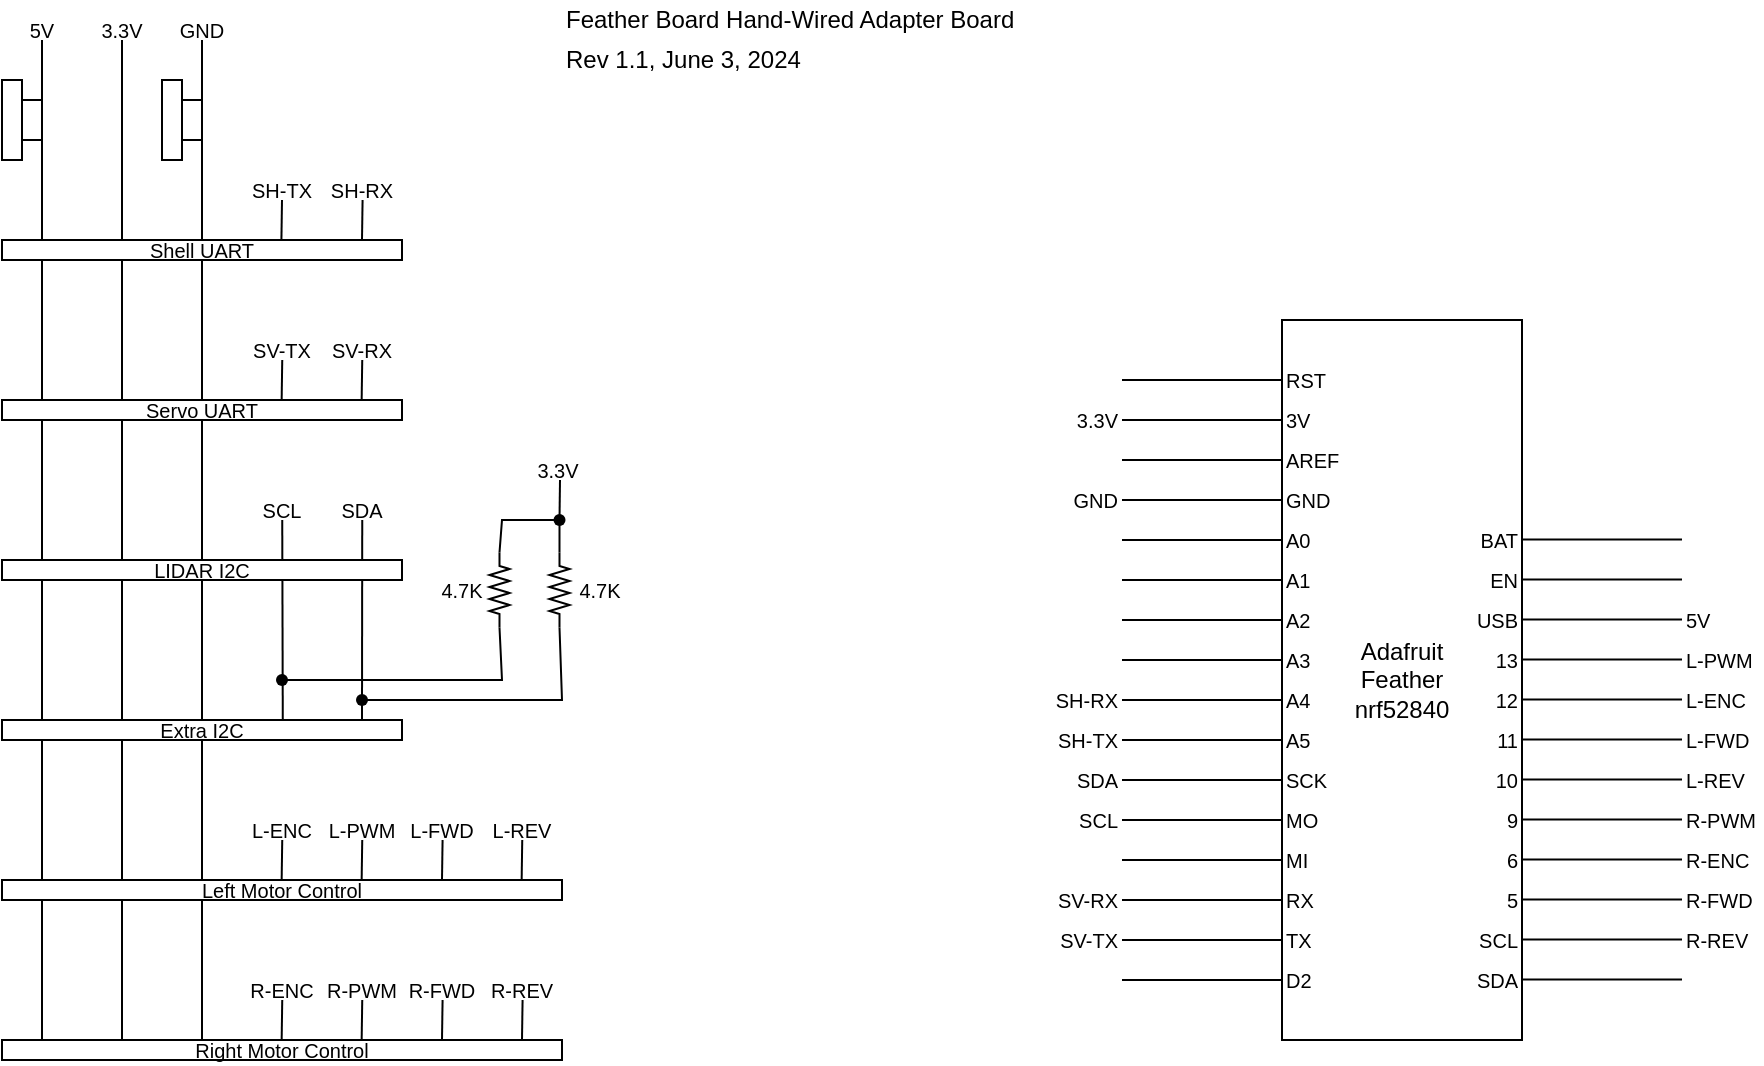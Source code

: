 <mxfile version="24.4.13" type="device">
  <diagram name="Page-1" id="ErsykutCRhVmX9wrEF7B">
    <mxGraphModel dx="926" dy="681" grid="1" gridSize="10" guides="1" tooltips="1" connect="1" arrows="1" fold="1" page="1" pageScale="1" pageWidth="1100" pageHeight="850" math="0" shadow="0">
      <root>
        <mxCell id="0" />
        <mxCell id="1" parent="0" />
        <mxCell id="-B5pS0t0CwIrMXYpFPi_-94" value="" style="endArrow=none;html=1;rounded=0;" parent="1" edge="1">
          <mxGeometry width="50" height="50" relative="1" as="geometry">
            <mxPoint x="340" y="440" as="sourcePoint" />
            <mxPoint x="340.12" y="340" as="targetPoint" />
          </mxGeometry>
        </mxCell>
        <mxCell id="-B5pS0t0CwIrMXYpFPi_-93" value="" style="endArrow=none;html=1;rounded=0;exitX=0.702;exitY=0;exitDx=0;exitDy=0;exitPerimeter=0;" parent="1" source="-B5pS0t0CwIrMXYpFPi_-90" edge="1">
          <mxGeometry width="50" height="50" relative="1" as="geometry">
            <mxPoint x="299.83" y="360" as="sourcePoint" />
            <mxPoint x="300.12" y="340" as="targetPoint" />
          </mxGeometry>
        </mxCell>
        <mxCell id="-B5pS0t0CwIrMXYpFPi_-2" value="Adafruit&lt;div&gt;Feather&lt;/div&gt;&lt;div&gt;nrf52840&lt;/div&gt;" style="rounded=0;whiteSpace=wrap;html=1;" parent="1" vertex="1">
          <mxGeometry x="800" y="240" width="120" height="360" as="geometry" />
        </mxCell>
        <mxCell id="-B5pS0t0CwIrMXYpFPi_-5" value="&lt;font style=&quot;font-size: 10px;&quot;&gt;D2&lt;/font&gt;" style="text;html=1;align=left;verticalAlign=middle;whiteSpace=wrap;rounded=0;" parent="1" vertex="1">
          <mxGeometry x="800" y="560" width="20" height="20" as="geometry" />
        </mxCell>
        <mxCell id="-B5pS0t0CwIrMXYpFPi_-6" value="" style="endArrow=none;html=1;rounded=0;entryX=0;entryY=0.5;entryDx=0;entryDy=0;" parent="1" target="-B5pS0t0CwIrMXYpFPi_-5" edge="1">
          <mxGeometry width="50" height="50" relative="1" as="geometry">
            <mxPoint x="720" y="570" as="sourcePoint" />
            <mxPoint x="790" y="380" as="targetPoint" />
          </mxGeometry>
        </mxCell>
        <mxCell id="-B5pS0t0CwIrMXYpFPi_-7" value="&lt;font style=&quot;font-size: 10px;&quot;&gt;TX&lt;/font&gt;" style="text;html=1;align=left;verticalAlign=middle;whiteSpace=wrap;rounded=0;" parent="1" vertex="1">
          <mxGeometry x="800" y="540" width="20" height="20" as="geometry" />
        </mxCell>
        <mxCell id="-B5pS0t0CwIrMXYpFPi_-8" value="" style="endArrow=none;html=1;rounded=0;entryX=0;entryY=0.5;entryDx=0;entryDy=0;" parent="1" target="-B5pS0t0CwIrMXYpFPi_-7" edge="1">
          <mxGeometry width="50" height="50" relative="1" as="geometry">
            <mxPoint x="720" y="550" as="sourcePoint" />
            <mxPoint x="790" y="360" as="targetPoint" />
          </mxGeometry>
        </mxCell>
        <mxCell id="-B5pS0t0CwIrMXYpFPi_-9" value="&lt;font style=&quot;font-size: 10px;&quot;&gt;RX&lt;/font&gt;" style="text;html=1;align=left;verticalAlign=middle;whiteSpace=wrap;rounded=0;" parent="1" vertex="1">
          <mxGeometry x="800" y="520" width="20" height="20" as="geometry" />
        </mxCell>
        <mxCell id="-B5pS0t0CwIrMXYpFPi_-10" value="" style="endArrow=none;html=1;rounded=0;entryX=0;entryY=0.5;entryDx=0;entryDy=0;" parent="1" target="-B5pS0t0CwIrMXYpFPi_-9" edge="1">
          <mxGeometry width="50" height="50" relative="1" as="geometry">
            <mxPoint x="720" y="530" as="sourcePoint" />
            <mxPoint x="790" y="340" as="targetPoint" />
          </mxGeometry>
        </mxCell>
        <mxCell id="-B5pS0t0CwIrMXYpFPi_-11" value="&lt;font style=&quot;font-size: 10px;&quot;&gt;MI&lt;/font&gt;" style="text;html=1;align=left;verticalAlign=middle;whiteSpace=wrap;rounded=0;" parent="1" vertex="1">
          <mxGeometry x="800" y="500" width="20" height="20" as="geometry" />
        </mxCell>
        <mxCell id="-B5pS0t0CwIrMXYpFPi_-12" value="" style="endArrow=none;html=1;rounded=0;entryX=0;entryY=0.5;entryDx=0;entryDy=0;" parent="1" target="-B5pS0t0CwIrMXYpFPi_-11" edge="1">
          <mxGeometry width="50" height="50" relative="1" as="geometry">
            <mxPoint x="720" y="510" as="sourcePoint" />
            <mxPoint x="790" y="320" as="targetPoint" />
          </mxGeometry>
        </mxCell>
        <mxCell id="-B5pS0t0CwIrMXYpFPi_-13" value="&lt;font style=&quot;font-size: 10px;&quot;&gt;MO&lt;/font&gt;" style="text;html=1;align=left;verticalAlign=middle;whiteSpace=wrap;rounded=0;" parent="1" vertex="1">
          <mxGeometry x="800" y="480" width="20" height="20" as="geometry" />
        </mxCell>
        <mxCell id="-B5pS0t0CwIrMXYpFPi_-14" value="" style="endArrow=none;html=1;rounded=0;entryX=0;entryY=0.5;entryDx=0;entryDy=0;" parent="1" target="-B5pS0t0CwIrMXYpFPi_-13" edge="1">
          <mxGeometry width="50" height="50" relative="1" as="geometry">
            <mxPoint x="720" y="490" as="sourcePoint" />
            <mxPoint x="790" y="300" as="targetPoint" />
          </mxGeometry>
        </mxCell>
        <mxCell id="-B5pS0t0CwIrMXYpFPi_-15" value="&lt;font style=&quot;font-size: 10px;&quot;&gt;SCK&lt;/font&gt;" style="text;html=1;align=left;verticalAlign=middle;whiteSpace=wrap;rounded=0;" parent="1" vertex="1">
          <mxGeometry x="800" y="460" width="20" height="20" as="geometry" />
        </mxCell>
        <mxCell id="-B5pS0t0CwIrMXYpFPi_-16" value="" style="endArrow=none;html=1;rounded=0;entryX=0;entryY=0.5;entryDx=0;entryDy=0;" parent="1" target="-B5pS0t0CwIrMXYpFPi_-15" edge="1">
          <mxGeometry width="50" height="50" relative="1" as="geometry">
            <mxPoint x="720" y="470" as="sourcePoint" />
            <mxPoint x="790" y="280" as="targetPoint" />
          </mxGeometry>
        </mxCell>
        <mxCell id="-B5pS0t0CwIrMXYpFPi_-17" value="&lt;font style=&quot;font-size: 10px;&quot;&gt;A5&lt;/font&gt;" style="text;html=1;align=left;verticalAlign=middle;whiteSpace=wrap;rounded=0;" parent="1" vertex="1">
          <mxGeometry x="800" y="440" width="20" height="20" as="geometry" />
        </mxCell>
        <mxCell id="-B5pS0t0CwIrMXYpFPi_-18" value="" style="endArrow=none;html=1;rounded=0;entryX=0;entryY=0.5;entryDx=0;entryDy=0;" parent="1" target="-B5pS0t0CwIrMXYpFPi_-17" edge="1">
          <mxGeometry width="50" height="50" relative="1" as="geometry">
            <mxPoint x="720" y="450" as="sourcePoint" />
            <mxPoint x="790" y="260" as="targetPoint" />
          </mxGeometry>
        </mxCell>
        <mxCell id="-B5pS0t0CwIrMXYpFPi_-19" value="&lt;font style=&quot;font-size: 10px;&quot;&gt;A4&lt;/font&gt;" style="text;html=1;align=left;verticalAlign=middle;whiteSpace=wrap;rounded=0;" parent="1" vertex="1">
          <mxGeometry x="800" y="420" width="20" height="20" as="geometry" />
        </mxCell>
        <mxCell id="-B5pS0t0CwIrMXYpFPi_-20" value="" style="endArrow=none;html=1;rounded=0;entryX=0;entryY=0.5;entryDx=0;entryDy=0;" parent="1" target="-B5pS0t0CwIrMXYpFPi_-19" edge="1">
          <mxGeometry width="50" height="50" relative="1" as="geometry">
            <mxPoint x="720" y="430" as="sourcePoint" />
            <mxPoint x="790" y="240" as="targetPoint" />
          </mxGeometry>
        </mxCell>
        <mxCell id="-B5pS0t0CwIrMXYpFPi_-21" value="&lt;font style=&quot;font-size: 10px;&quot;&gt;A3&lt;/font&gt;" style="text;html=1;align=left;verticalAlign=middle;whiteSpace=wrap;rounded=0;" parent="1" vertex="1">
          <mxGeometry x="800" y="400" width="20" height="20" as="geometry" />
        </mxCell>
        <mxCell id="-B5pS0t0CwIrMXYpFPi_-22" value="" style="endArrow=none;html=1;rounded=0;entryX=0;entryY=0.5;entryDx=0;entryDy=0;" parent="1" target="-B5pS0t0CwIrMXYpFPi_-21" edge="1">
          <mxGeometry width="50" height="50" relative="1" as="geometry">
            <mxPoint x="720" y="410" as="sourcePoint" />
            <mxPoint x="790" y="220" as="targetPoint" />
          </mxGeometry>
        </mxCell>
        <mxCell id="-B5pS0t0CwIrMXYpFPi_-23" value="&lt;font style=&quot;font-size: 10px;&quot;&gt;A2&lt;/font&gt;" style="text;html=1;align=left;verticalAlign=middle;whiteSpace=wrap;rounded=0;" parent="1" vertex="1">
          <mxGeometry x="800" y="380" width="20" height="20" as="geometry" />
        </mxCell>
        <mxCell id="-B5pS0t0CwIrMXYpFPi_-24" value="" style="endArrow=none;html=1;rounded=0;entryX=0;entryY=0.5;entryDx=0;entryDy=0;" parent="1" target="-B5pS0t0CwIrMXYpFPi_-23" edge="1">
          <mxGeometry width="50" height="50" relative="1" as="geometry">
            <mxPoint x="720" y="390" as="sourcePoint" />
            <mxPoint x="790" y="200" as="targetPoint" />
          </mxGeometry>
        </mxCell>
        <mxCell id="-B5pS0t0CwIrMXYpFPi_-25" value="&lt;font style=&quot;font-size: 10px;&quot;&gt;A1&lt;/font&gt;" style="text;html=1;align=left;verticalAlign=middle;whiteSpace=wrap;rounded=0;" parent="1" vertex="1">
          <mxGeometry x="800" y="360" width="20" height="20" as="geometry" />
        </mxCell>
        <mxCell id="-B5pS0t0CwIrMXYpFPi_-26" value="" style="endArrow=none;html=1;rounded=0;entryX=0;entryY=0.5;entryDx=0;entryDy=0;" parent="1" target="-B5pS0t0CwIrMXYpFPi_-25" edge="1">
          <mxGeometry width="50" height="50" relative="1" as="geometry">
            <mxPoint x="720" y="370" as="sourcePoint" />
            <mxPoint x="790" y="180" as="targetPoint" />
          </mxGeometry>
        </mxCell>
        <mxCell id="-B5pS0t0CwIrMXYpFPi_-27" value="&lt;font style=&quot;font-size: 10px;&quot;&gt;A0&lt;/font&gt;" style="text;html=1;align=left;verticalAlign=middle;whiteSpace=wrap;rounded=0;" parent="1" vertex="1">
          <mxGeometry x="800" y="340" width="20" height="20" as="geometry" />
        </mxCell>
        <mxCell id="-B5pS0t0CwIrMXYpFPi_-28" value="" style="endArrow=none;html=1;rounded=0;entryX=0;entryY=0.5;entryDx=0;entryDy=0;" parent="1" target="-B5pS0t0CwIrMXYpFPi_-27" edge="1">
          <mxGeometry width="50" height="50" relative="1" as="geometry">
            <mxPoint x="720" y="350" as="sourcePoint" />
            <mxPoint x="790" y="160" as="targetPoint" />
          </mxGeometry>
        </mxCell>
        <mxCell id="-B5pS0t0CwIrMXYpFPi_-29" value="&lt;font style=&quot;font-size: 10px;&quot;&gt;GND&lt;/font&gt;" style="text;html=1;align=left;verticalAlign=middle;whiteSpace=wrap;rounded=0;" parent="1" vertex="1">
          <mxGeometry x="800" y="320" width="20" height="20" as="geometry" />
        </mxCell>
        <mxCell id="-B5pS0t0CwIrMXYpFPi_-30" value="" style="endArrow=none;html=1;rounded=0;entryX=0;entryY=0.5;entryDx=0;entryDy=0;" parent="1" target="-B5pS0t0CwIrMXYpFPi_-29" edge="1">
          <mxGeometry width="50" height="50" relative="1" as="geometry">
            <mxPoint x="720" y="330" as="sourcePoint" />
            <mxPoint x="790" y="140" as="targetPoint" />
          </mxGeometry>
        </mxCell>
        <mxCell id="-B5pS0t0CwIrMXYpFPi_-31" value="&lt;font style=&quot;font-size: 10px;&quot;&gt;AREF&lt;/font&gt;" style="text;html=1;align=left;verticalAlign=middle;whiteSpace=wrap;rounded=0;" parent="1" vertex="1">
          <mxGeometry x="800" y="300" width="20" height="20" as="geometry" />
        </mxCell>
        <mxCell id="-B5pS0t0CwIrMXYpFPi_-32" value="" style="endArrow=none;html=1;rounded=0;entryX=0;entryY=0.5;entryDx=0;entryDy=0;" parent="1" target="-B5pS0t0CwIrMXYpFPi_-31" edge="1">
          <mxGeometry width="50" height="50" relative="1" as="geometry">
            <mxPoint x="720" y="310" as="sourcePoint" />
            <mxPoint x="790" y="120" as="targetPoint" />
          </mxGeometry>
        </mxCell>
        <mxCell id="-B5pS0t0CwIrMXYpFPi_-35" value="&lt;font style=&quot;font-size: 10px;&quot;&gt;3V&lt;/font&gt;" style="text;html=1;align=left;verticalAlign=middle;whiteSpace=wrap;rounded=0;" parent="1" vertex="1">
          <mxGeometry x="800" y="280" width="20" height="20" as="geometry" />
        </mxCell>
        <mxCell id="-B5pS0t0CwIrMXYpFPi_-36" value="" style="endArrow=none;html=1;rounded=0;entryX=0;entryY=0.5;entryDx=0;entryDy=0;" parent="1" target="-B5pS0t0CwIrMXYpFPi_-35" edge="1">
          <mxGeometry width="50" height="50" relative="1" as="geometry">
            <mxPoint x="720" y="290" as="sourcePoint" />
            <mxPoint x="790" y="100" as="targetPoint" />
          </mxGeometry>
        </mxCell>
        <mxCell id="-B5pS0t0CwIrMXYpFPi_-37" value="&lt;font style=&quot;font-size: 10px;&quot;&gt;RST&lt;/font&gt;" style="text;html=1;align=left;verticalAlign=middle;whiteSpace=wrap;rounded=0;" parent="1" vertex="1">
          <mxGeometry x="800" y="260" width="20" height="20" as="geometry" />
        </mxCell>
        <mxCell id="-B5pS0t0CwIrMXYpFPi_-38" value="" style="endArrow=none;html=1;rounded=0;entryX=0;entryY=0.5;entryDx=0;entryDy=0;" parent="1" target="-B5pS0t0CwIrMXYpFPi_-37" edge="1">
          <mxGeometry width="50" height="50" relative="1" as="geometry">
            <mxPoint x="720" y="270" as="sourcePoint" />
            <mxPoint x="790" y="80" as="targetPoint" />
          </mxGeometry>
        </mxCell>
        <mxCell id="-B5pS0t0CwIrMXYpFPi_-39" value="&lt;font style=&quot;font-size: 10px;&quot;&gt;SDA&lt;/font&gt;" style="text;html=1;align=right;verticalAlign=middle;whiteSpace=wrap;rounded=0;" parent="1" vertex="1">
          <mxGeometry x="900" y="560" width="20" height="20" as="geometry" />
        </mxCell>
        <mxCell id="-B5pS0t0CwIrMXYpFPi_-40" value="" style="endArrow=none;html=1;rounded=0;entryX=0;entryY=0.5;entryDx=0;entryDy=0;" parent="1" edge="1">
          <mxGeometry width="50" height="50" relative="1" as="geometry">
            <mxPoint x="920" y="569.76" as="sourcePoint" />
            <mxPoint x="1000" y="569.76" as="targetPoint" />
          </mxGeometry>
        </mxCell>
        <mxCell id="-B5pS0t0CwIrMXYpFPi_-42" value="&lt;font style=&quot;font-size: 10px;&quot;&gt;SCL&lt;/font&gt;" style="text;html=1;align=right;verticalAlign=middle;whiteSpace=wrap;rounded=0;" parent="1" vertex="1">
          <mxGeometry x="900" y="540" width="20" height="20" as="geometry" />
        </mxCell>
        <mxCell id="-B5pS0t0CwIrMXYpFPi_-43" value="" style="endArrow=none;html=1;rounded=0;entryX=0;entryY=0.5;entryDx=0;entryDy=0;" parent="1" edge="1">
          <mxGeometry width="50" height="50" relative="1" as="geometry">
            <mxPoint x="920" y="549.76" as="sourcePoint" />
            <mxPoint x="1000" y="549.76" as="targetPoint" />
          </mxGeometry>
        </mxCell>
        <mxCell id="-B5pS0t0CwIrMXYpFPi_-44" value="&lt;font style=&quot;font-size: 10px;&quot;&gt;5&lt;/font&gt;" style="text;html=1;align=right;verticalAlign=middle;whiteSpace=wrap;rounded=0;" parent="1" vertex="1">
          <mxGeometry x="900" y="520" width="20" height="20" as="geometry" />
        </mxCell>
        <mxCell id="-B5pS0t0CwIrMXYpFPi_-45" value="" style="endArrow=none;html=1;rounded=0;entryX=0;entryY=0.5;entryDx=0;entryDy=0;" parent="1" edge="1">
          <mxGeometry width="50" height="50" relative="1" as="geometry">
            <mxPoint x="920" y="529.76" as="sourcePoint" />
            <mxPoint x="1000" y="529.76" as="targetPoint" />
          </mxGeometry>
        </mxCell>
        <mxCell id="-B5pS0t0CwIrMXYpFPi_-46" value="&lt;font style=&quot;font-size: 10px;&quot;&gt;6&lt;/font&gt;" style="text;html=1;align=right;verticalAlign=middle;whiteSpace=wrap;rounded=0;" parent="1" vertex="1">
          <mxGeometry x="900" y="500" width="20" height="20" as="geometry" />
        </mxCell>
        <mxCell id="-B5pS0t0CwIrMXYpFPi_-47" value="" style="endArrow=none;html=1;rounded=0;entryX=0;entryY=0.5;entryDx=0;entryDy=0;" parent="1" edge="1">
          <mxGeometry width="50" height="50" relative="1" as="geometry">
            <mxPoint x="920" y="509.76" as="sourcePoint" />
            <mxPoint x="1000" y="509.76" as="targetPoint" />
          </mxGeometry>
        </mxCell>
        <mxCell id="-B5pS0t0CwIrMXYpFPi_-48" value="&lt;font style=&quot;font-size: 10px;&quot;&gt;9&lt;/font&gt;" style="text;html=1;align=right;verticalAlign=middle;whiteSpace=wrap;rounded=0;" parent="1" vertex="1">
          <mxGeometry x="900" y="480" width="20" height="20" as="geometry" />
        </mxCell>
        <mxCell id="-B5pS0t0CwIrMXYpFPi_-49" value="" style="endArrow=none;html=1;rounded=0;entryX=0;entryY=0.5;entryDx=0;entryDy=0;" parent="1" edge="1">
          <mxGeometry width="50" height="50" relative="1" as="geometry">
            <mxPoint x="920" y="489.76" as="sourcePoint" />
            <mxPoint x="1000" y="489.76" as="targetPoint" />
          </mxGeometry>
        </mxCell>
        <mxCell id="-B5pS0t0CwIrMXYpFPi_-50" value="&lt;font style=&quot;font-size: 10px;&quot;&gt;10&lt;/font&gt;" style="text;html=1;align=right;verticalAlign=middle;whiteSpace=wrap;rounded=0;" parent="1" vertex="1">
          <mxGeometry x="900" y="460" width="20" height="20" as="geometry" />
        </mxCell>
        <mxCell id="-B5pS0t0CwIrMXYpFPi_-51" value="" style="endArrow=none;html=1;rounded=0;entryX=0;entryY=0.5;entryDx=0;entryDy=0;" parent="1" edge="1">
          <mxGeometry width="50" height="50" relative="1" as="geometry">
            <mxPoint x="920" y="469.76" as="sourcePoint" />
            <mxPoint x="1000" y="469.76" as="targetPoint" />
          </mxGeometry>
        </mxCell>
        <mxCell id="-B5pS0t0CwIrMXYpFPi_-52" value="&lt;font style=&quot;font-size: 10px;&quot;&gt;11&lt;/font&gt;" style="text;html=1;align=right;verticalAlign=middle;whiteSpace=wrap;rounded=0;" parent="1" vertex="1">
          <mxGeometry x="900" y="440" width="20" height="20" as="geometry" />
        </mxCell>
        <mxCell id="-B5pS0t0CwIrMXYpFPi_-53" value="" style="endArrow=none;html=1;rounded=0;entryX=0;entryY=0.5;entryDx=0;entryDy=0;" parent="1" edge="1">
          <mxGeometry width="50" height="50" relative="1" as="geometry">
            <mxPoint x="920" y="449.76" as="sourcePoint" />
            <mxPoint x="1000" y="449.76" as="targetPoint" />
          </mxGeometry>
        </mxCell>
        <mxCell id="-B5pS0t0CwIrMXYpFPi_-54" value="&lt;font style=&quot;font-size: 10px;&quot;&gt;12&lt;/font&gt;" style="text;html=1;align=right;verticalAlign=middle;whiteSpace=wrap;rounded=0;" parent="1" vertex="1">
          <mxGeometry x="900" y="420" width="20" height="20" as="geometry" />
        </mxCell>
        <mxCell id="-B5pS0t0CwIrMXYpFPi_-55" value="" style="endArrow=none;html=1;rounded=0;entryX=0;entryY=0.5;entryDx=0;entryDy=0;" parent="1" edge="1">
          <mxGeometry width="50" height="50" relative="1" as="geometry">
            <mxPoint x="920" y="429.76" as="sourcePoint" />
            <mxPoint x="1000" y="429.76" as="targetPoint" />
          </mxGeometry>
        </mxCell>
        <mxCell id="-B5pS0t0CwIrMXYpFPi_-56" value="&lt;font style=&quot;font-size: 10px;&quot;&gt;13&lt;/font&gt;" style="text;html=1;align=right;verticalAlign=middle;whiteSpace=wrap;rounded=0;" parent="1" vertex="1">
          <mxGeometry x="900" y="400" width="20" height="20" as="geometry" />
        </mxCell>
        <mxCell id="-B5pS0t0CwIrMXYpFPi_-57" value="" style="endArrow=none;html=1;rounded=0;entryX=0;entryY=0.5;entryDx=0;entryDy=0;" parent="1" edge="1">
          <mxGeometry width="50" height="50" relative="1" as="geometry">
            <mxPoint x="920" y="409.76" as="sourcePoint" />
            <mxPoint x="1000" y="409.76" as="targetPoint" />
          </mxGeometry>
        </mxCell>
        <mxCell id="-B5pS0t0CwIrMXYpFPi_-58" value="&lt;font style=&quot;font-size: 10px;&quot;&gt;USB&lt;/font&gt;" style="text;html=1;align=right;verticalAlign=middle;whiteSpace=wrap;rounded=0;" parent="1" vertex="1">
          <mxGeometry x="900" y="380" width="20" height="20" as="geometry" />
        </mxCell>
        <mxCell id="-B5pS0t0CwIrMXYpFPi_-59" value="" style="endArrow=none;html=1;rounded=0;entryX=0;entryY=0.5;entryDx=0;entryDy=0;" parent="1" edge="1">
          <mxGeometry width="50" height="50" relative="1" as="geometry">
            <mxPoint x="920" y="389.76" as="sourcePoint" />
            <mxPoint x="1000" y="389.76" as="targetPoint" />
          </mxGeometry>
        </mxCell>
        <mxCell id="-B5pS0t0CwIrMXYpFPi_-60" value="&lt;font style=&quot;font-size: 10px;&quot;&gt;EN&lt;/font&gt;" style="text;html=1;align=right;verticalAlign=middle;whiteSpace=wrap;rounded=0;" parent="1" vertex="1">
          <mxGeometry x="900" y="360" width="20" height="20" as="geometry" />
        </mxCell>
        <mxCell id="-B5pS0t0CwIrMXYpFPi_-61" value="" style="endArrow=none;html=1;rounded=0;entryX=0;entryY=0.5;entryDx=0;entryDy=0;" parent="1" edge="1">
          <mxGeometry width="50" height="50" relative="1" as="geometry">
            <mxPoint x="920" y="369.76" as="sourcePoint" />
            <mxPoint x="1000" y="369.76" as="targetPoint" />
          </mxGeometry>
        </mxCell>
        <mxCell id="-B5pS0t0CwIrMXYpFPi_-62" value="&lt;font style=&quot;font-size: 10px;&quot;&gt;BAT&lt;/font&gt;" style="text;html=1;align=right;verticalAlign=middle;whiteSpace=wrap;rounded=0;" parent="1" vertex="1">
          <mxGeometry x="900" y="340" width="20" height="20" as="geometry" />
        </mxCell>
        <mxCell id="-B5pS0t0CwIrMXYpFPi_-63" value="" style="endArrow=none;html=1;rounded=0;entryX=0;entryY=0.5;entryDx=0;entryDy=0;" parent="1" edge="1">
          <mxGeometry width="50" height="50" relative="1" as="geometry">
            <mxPoint x="920" y="349.76" as="sourcePoint" />
            <mxPoint x="1000" y="349.76" as="targetPoint" />
          </mxGeometry>
        </mxCell>
        <mxCell id="-B5pS0t0CwIrMXYpFPi_-64" value="" style="rounded=0;whiteSpace=wrap;html=1;" parent="1" vertex="1">
          <mxGeometry x="160" y="120" width="10" height="40" as="geometry" />
        </mxCell>
        <mxCell id="-B5pS0t0CwIrMXYpFPi_-66" value="" style="endArrow=none;html=1;rounded=0;exitX=1;exitY=0.25;exitDx=0;exitDy=0;" parent="1" source="-B5pS0t0CwIrMXYpFPi_-64" edge="1">
          <mxGeometry width="50" height="50" relative="1" as="geometry">
            <mxPoint x="350" y="200" as="sourcePoint" />
            <mxPoint x="180" y="130" as="targetPoint" />
          </mxGeometry>
        </mxCell>
        <mxCell id="-B5pS0t0CwIrMXYpFPi_-67" value="" style="endArrow=none;html=1;rounded=0;exitX=1;exitY=0.25;exitDx=0;exitDy=0;" parent="1" edge="1">
          <mxGeometry width="50" height="50" relative="1" as="geometry">
            <mxPoint x="170" y="150" as="sourcePoint" />
            <mxPoint x="180" y="150" as="targetPoint" />
          </mxGeometry>
        </mxCell>
        <mxCell id="-B5pS0t0CwIrMXYpFPi_-68" value="" style="rounded=0;whiteSpace=wrap;html=1;" parent="1" vertex="1">
          <mxGeometry x="240" y="120" width="10" height="40" as="geometry" />
        </mxCell>
        <mxCell id="-B5pS0t0CwIrMXYpFPi_-69" value="" style="endArrow=none;html=1;rounded=0;exitX=1;exitY=0.25;exitDx=0;exitDy=0;" parent="1" source="-B5pS0t0CwIrMXYpFPi_-68" edge="1">
          <mxGeometry width="50" height="50" relative="1" as="geometry">
            <mxPoint x="430" y="200" as="sourcePoint" />
            <mxPoint x="260" y="130" as="targetPoint" />
          </mxGeometry>
        </mxCell>
        <mxCell id="-B5pS0t0CwIrMXYpFPi_-70" value="" style="endArrow=none;html=1;rounded=0;exitX=1;exitY=0.25;exitDx=0;exitDy=0;" parent="1" edge="1">
          <mxGeometry width="50" height="50" relative="1" as="geometry">
            <mxPoint x="250" y="150" as="sourcePoint" />
            <mxPoint x="260" y="150" as="targetPoint" />
          </mxGeometry>
        </mxCell>
        <mxCell id="-B5pS0t0CwIrMXYpFPi_-71" value="" style="endArrow=none;html=1;rounded=0;" parent="1" edge="1">
          <mxGeometry width="50" height="50" relative="1" as="geometry">
            <mxPoint x="180" y="600" as="sourcePoint" />
            <mxPoint x="180" y="100" as="targetPoint" />
          </mxGeometry>
        </mxCell>
        <mxCell id="-B5pS0t0CwIrMXYpFPi_-72" value="&lt;font style=&quot;font-size: 10px;&quot;&gt;5V&lt;/font&gt;" style="text;html=1;align=center;verticalAlign=middle;whiteSpace=wrap;rounded=0;" parent="1" vertex="1">
          <mxGeometry x="170" y="90" width="20" height="10" as="geometry" />
        </mxCell>
        <mxCell id="-B5pS0t0CwIrMXYpFPi_-74" value="" style="endArrow=none;html=1;rounded=0;" parent="1" edge="1">
          <mxGeometry width="50" height="50" relative="1" as="geometry">
            <mxPoint x="260" y="600" as="sourcePoint" />
            <mxPoint x="260" y="100" as="targetPoint" />
          </mxGeometry>
        </mxCell>
        <mxCell id="-B5pS0t0CwIrMXYpFPi_-75" value="&lt;font style=&quot;font-size: 10px;&quot;&gt;GND&lt;/font&gt;" style="text;html=1;align=center;verticalAlign=middle;whiteSpace=wrap;rounded=0;" parent="1" vertex="1">
          <mxGeometry x="250" y="90" width="20" height="10" as="geometry" />
        </mxCell>
        <mxCell id="-B5pS0t0CwIrMXYpFPi_-77" value="" style="endArrow=none;html=1;rounded=0;" parent="1" edge="1">
          <mxGeometry width="50" height="50" relative="1" as="geometry">
            <mxPoint x="220" y="602.286" as="sourcePoint" />
            <mxPoint x="220" y="100" as="targetPoint" />
          </mxGeometry>
        </mxCell>
        <mxCell id="-B5pS0t0CwIrMXYpFPi_-78" value="&lt;font style=&quot;font-size: 10px;&quot;&gt;3.3V&lt;/font&gt;" style="text;html=1;align=center;verticalAlign=middle;whiteSpace=wrap;rounded=0;" parent="1" vertex="1">
          <mxGeometry x="210" y="90" width="20" height="10" as="geometry" />
        </mxCell>
        <mxCell id="-B5pS0t0CwIrMXYpFPi_-79" value="&lt;font style=&quot;font-size: 10px;&quot;&gt;Shell UART&lt;/font&gt;" style="rounded=0;whiteSpace=wrap;html=1;" parent="1" vertex="1">
          <mxGeometry x="160" y="200" width="200" height="10" as="geometry" />
        </mxCell>
        <mxCell id="-B5pS0t0CwIrMXYpFPi_-80" value="" style="endArrow=none;html=1;rounded=0;" parent="1" edge="1">
          <mxGeometry width="50" height="50" relative="1" as="geometry">
            <mxPoint x="299.71" y="200" as="sourcePoint" />
            <mxPoint x="300" y="180" as="targetPoint" />
          </mxGeometry>
        </mxCell>
        <mxCell id="-B5pS0t0CwIrMXYpFPi_-81" value="" style="endArrow=none;html=1;rounded=0;" parent="1" edge="1">
          <mxGeometry width="50" height="50" relative="1" as="geometry">
            <mxPoint x="340" y="200" as="sourcePoint" />
            <mxPoint x="340.29" y="180" as="targetPoint" />
          </mxGeometry>
        </mxCell>
        <mxCell id="-B5pS0t0CwIrMXYpFPi_-82" value="&lt;font style=&quot;font-size: 10px;&quot;&gt;SH-&lt;/font&gt;&lt;span style=&quot;font-size: 10px; background-color: initial;&quot;&gt;TX&lt;/span&gt;" style="text;html=1;align=center;verticalAlign=middle;whiteSpace=wrap;rounded=0;" parent="1" vertex="1">
          <mxGeometry x="280" y="170" width="40" height="10" as="geometry" />
        </mxCell>
        <mxCell id="-B5pS0t0CwIrMXYpFPi_-83" value="&lt;font style=&quot;font-size: 10px;&quot;&gt;SH-&lt;/font&gt;&lt;span style=&quot;font-size: 10px; background-color: initial;&quot;&gt;RX&lt;/span&gt;" style="text;html=1;align=center;verticalAlign=middle;whiteSpace=wrap;rounded=0;" parent="1" vertex="1">
          <mxGeometry x="320" y="170" width="40" height="10" as="geometry" />
        </mxCell>
        <mxCell id="-B5pS0t0CwIrMXYpFPi_-84" value="&lt;font style=&quot;font-size: 10px;&quot;&gt;Servo UART&lt;/font&gt;" style="rounded=0;whiteSpace=wrap;html=1;" parent="1" vertex="1">
          <mxGeometry x="160" y="280" width="200" height="10" as="geometry" />
        </mxCell>
        <mxCell id="-B5pS0t0CwIrMXYpFPi_-85" value="" style="endArrow=none;html=1;rounded=0;" parent="1" edge="1">
          <mxGeometry width="50" height="50" relative="1" as="geometry">
            <mxPoint x="299.83" y="280" as="sourcePoint" />
            <mxPoint x="300.12" y="260" as="targetPoint" />
          </mxGeometry>
        </mxCell>
        <mxCell id="-B5pS0t0CwIrMXYpFPi_-86" value="" style="endArrow=none;html=1;rounded=0;" parent="1" edge="1">
          <mxGeometry width="50" height="50" relative="1" as="geometry">
            <mxPoint x="339.83" y="280" as="sourcePoint" />
            <mxPoint x="340.12" y="260" as="targetPoint" />
          </mxGeometry>
        </mxCell>
        <mxCell id="-B5pS0t0CwIrMXYpFPi_-87" value="&lt;font style=&quot;font-size: 10px;&quot;&gt;SV-&lt;/font&gt;&lt;span style=&quot;font-size: 10px; background-color: initial;&quot;&gt;TX&lt;/span&gt;" style="text;html=1;align=center;verticalAlign=middle;whiteSpace=wrap;rounded=0;" parent="1" vertex="1">
          <mxGeometry x="280" y="250" width="40" height="10" as="geometry" />
        </mxCell>
        <mxCell id="-B5pS0t0CwIrMXYpFPi_-88" value="&lt;font style=&quot;font-size: 10px;&quot;&gt;SV-&lt;/font&gt;&lt;span style=&quot;font-size: 10px; background-color: initial;&quot;&gt;RX&lt;/span&gt;" style="text;html=1;align=center;verticalAlign=middle;whiteSpace=wrap;rounded=0;" parent="1" vertex="1">
          <mxGeometry x="320" y="250" width="40" height="10" as="geometry" />
        </mxCell>
        <mxCell id="-B5pS0t0CwIrMXYpFPi_-89" value="&lt;font style=&quot;font-size: 10px;&quot;&gt;LIDAR I2C&lt;/font&gt;" style="rounded=0;whiteSpace=wrap;html=1;" parent="1" vertex="1">
          <mxGeometry x="160" y="360" width="200" height="10" as="geometry" />
        </mxCell>
        <mxCell id="-B5pS0t0CwIrMXYpFPi_-90" value="&lt;font style=&quot;font-size: 10px;&quot;&gt;Extra I2C&lt;/font&gt;" style="rounded=0;whiteSpace=wrap;html=1;" parent="1" vertex="1">
          <mxGeometry x="160" y="440" width="200" height="10" as="geometry" />
        </mxCell>
        <mxCell id="-B5pS0t0CwIrMXYpFPi_-91" value="&lt;font style=&quot;font-size: 10px;&quot;&gt;Left Motor Control&lt;/font&gt;" style="rounded=0;whiteSpace=wrap;html=1;" parent="1" vertex="1">
          <mxGeometry x="160" y="520" width="280" height="10" as="geometry" />
        </mxCell>
        <mxCell id="-B5pS0t0CwIrMXYpFPi_-92" value="&lt;font style=&quot;font-size: 10px;&quot;&gt;Right Motor Control&lt;/font&gt;" style="rounded=0;whiteSpace=wrap;html=1;" parent="1" vertex="1">
          <mxGeometry x="160" y="600" width="280" height="10" as="geometry" />
        </mxCell>
        <mxCell id="-B5pS0t0CwIrMXYpFPi_-97" value="" style="endArrow=none;html=1;rounded=0;" parent="1" edge="1">
          <mxGeometry width="50" height="50" relative="1" as="geometry">
            <mxPoint x="299.83" y="520" as="sourcePoint" />
            <mxPoint x="300.12" y="500" as="targetPoint" />
          </mxGeometry>
        </mxCell>
        <mxCell id="-B5pS0t0CwIrMXYpFPi_-98" value="" style="endArrow=none;html=1;rounded=0;" parent="1" edge="1">
          <mxGeometry width="50" height="50" relative="1" as="geometry">
            <mxPoint x="339.83" y="520" as="sourcePoint" />
            <mxPoint x="340.12" y="500" as="targetPoint" />
          </mxGeometry>
        </mxCell>
        <mxCell id="-B5pS0t0CwIrMXYpFPi_-99" value="" style="endArrow=none;html=1;rounded=0;" parent="1" edge="1">
          <mxGeometry width="50" height="50" relative="1" as="geometry">
            <mxPoint x="380" y="520" as="sourcePoint" />
            <mxPoint x="380.29" y="500" as="targetPoint" />
          </mxGeometry>
        </mxCell>
        <mxCell id="-B5pS0t0CwIrMXYpFPi_-100" value="" style="endArrow=none;html=1;rounded=0;" parent="1" edge="1">
          <mxGeometry width="50" height="50" relative="1" as="geometry">
            <mxPoint x="299.83" y="600" as="sourcePoint" />
            <mxPoint x="300.12" y="580" as="targetPoint" />
          </mxGeometry>
        </mxCell>
        <mxCell id="-B5pS0t0CwIrMXYpFPi_-101" value="" style="endArrow=none;html=1;rounded=0;" parent="1" edge="1">
          <mxGeometry width="50" height="50" relative="1" as="geometry">
            <mxPoint x="339.83" y="600" as="sourcePoint" />
            <mxPoint x="340.12" y="580" as="targetPoint" />
          </mxGeometry>
        </mxCell>
        <mxCell id="-B5pS0t0CwIrMXYpFPi_-102" value="" style="endArrow=none;html=1;rounded=0;" parent="1" edge="1">
          <mxGeometry width="50" height="50" relative="1" as="geometry">
            <mxPoint x="380" y="600" as="sourcePoint" />
            <mxPoint x="380.29" y="580" as="targetPoint" />
          </mxGeometry>
        </mxCell>
        <mxCell id="-B5pS0t0CwIrMXYpFPi_-103" value="" style="endArrow=none;html=1;rounded=0;" parent="1" edge="1">
          <mxGeometry width="50" height="50" relative="1" as="geometry">
            <mxPoint x="420" y="600" as="sourcePoint" />
            <mxPoint x="420.29" y="580" as="targetPoint" />
          </mxGeometry>
        </mxCell>
        <mxCell id="-B5pS0t0CwIrMXYpFPi_-104" value="" style="endArrow=none;html=1;rounded=0;" parent="1" edge="1">
          <mxGeometry width="50" height="50" relative="1" as="geometry">
            <mxPoint x="419.83" y="520" as="sourcePoint" />
            <mxPoint x="420.12" y="500" as="targetPoint" />
          </mxGeometry>
        </mxCell>
        <mxCell id="-B5pS0t0CwIrMXYpFPi_-105" value="&lt;span style=&quot;font-size: 10px;&quot;&gt;SCL&lt;/span&gt;" style="text;html=1;align=center;verticalAlign=middle;whiteSpace=wrap;rounded=0;" parent="1" vertex="1">
          <mxGeometry x="290" y="330" width="20" height="10" as="geometry" />
        </mxCell>
        <mxCell id="-B5pS0t0CwIrMXYpFPi_-106" value="&lt;span style=&quot;font-size: 10px;&quot;&gt;SDA&lt;/span&gt;" style="text;html=1;align=center;verticalAlign=middle;whiteSpace=wrap;rounded=0;" parent="1" vertex="1">
          <mxGeometry x="330" y="330" width="20" height="10" as="geometry" />
        </mxCell>
        <mxCell id="-B5pS0t0CwIrMXYpFPi_-109" value="&lt;span style=&quot;font-size: 10px;&quot;&gt;L-ENC&lt;/span&gt;" style="text;html=1;align=center;verticalAlign=middle;whiteSpace=wrap;rounded=0;" parent="1" vertex="1">
          <mxGeometry x="280" y="490" width="40" height="10" as="geometry" />
        </mxCell>
        <mxCell id="-B5pS0t0CwIrMXYpFPi_-110" value="&lt;span style=&quot;font-size: 10px;&quot;&gt;L-PWM&lt;/span&gt;" style="text;html=1;align=center;verticalAlign=middle;whiteSpace=wrap;rounded=0;" parent="1" vertex="1">
          <mxGeometry x="320" y="490" width="40" height="10" as="geometry" />
        </mxCell>
        <mxCell id="-B5pS0t0CwIrMXYpFPi_-111" value="&lt;span style=&quot;font-size: 10px;&quot;&gt;L-FWD&lt;/span&gt;" style="text;html=1;align=center;verticalAlign=middle;whiteSpace=wrap;rounded=0;" parent="1" vertex="1">
          <mxGeometry x="360" y="490" width="40" height="10" as="geometry" />
        </mxCell>
        <mxCell id="-B5pS0t0CwIrMXYpFPi_-112" value="&lt;span style=&quot;font-size: 10px;&quot;&gt;L-REV&lt;/span&gt;" style="text;html=1;align=center;verticalAlign=middle;whiteSpace=wrap;rounded=0;" parent="1" vertex="1">
          <mxGeometry x="400" y="490" width="40" height="10" as="geometry" />
        </mxCell>
        <mxCell id="-B5pS0t0CwIrMXYpFPi_-113" value="&lt;span style=&quot;font-size: 10px;&quot;&gt;R-ENC&lt;/span&gt;" style="text;html=1;align=center;verticalAlign=middle;whiteSpace=wrap;rounded=0;" parent="1" vertex="1">
          <mxGeometry x="280" y="570" width="40" height="10" as="geometry" />
        </mxCell>
        <mxCell id="-B5pS0t0CwIrMXYpFPi_-114" value="&lt;span style=&quot;font-size: 10px;&quot;&gt;R-PWM&lt;/span&gt;" style="text;html=1;align=center;verticalAlign=middle;whiteSpace=wrap;rounded=0;" parent="1" vertex="1">
          <mxGeometry x="320" y="570" width="40" height="10" as="geometry" />
        </mxCell>
        <mxCell id="-B5pS0t0CwIrMXYpFPi_-115" value="&lt;span style=&quot;font-size: 10px;&quot;&gt;R-FWD&lt;/span&gt;" style="text;html=1;align=center;verticalAlign=middle;whiteSpace=wrap;rounded=0;" parent="1" vertex="1">
          <mxGeometry x="360" y="570" width="40" height="10" as="geometry" />
        </mxCell>
        <mxCell id="-B5pS0t0CwIrMXYpFPi_-116" value="&lt;span style=&quot;font-size: 10px;&quot;&gt;R-REV&lt;/span&gt;" style="text;html=1;align=center;verticalAlign=middle;whiteSpace=wrap;rounded=0;" parent="1" vertex="1">
          <mxGeometry x="400" y="570" width="40" height="10" as="geometry" />
        </mxCell>
        <mxCell id="-B5pS0t0CwIrMXYpFPi_-118" value="" style="pointerEvents=1;verticalLabelPosition=bottom;shadow=0;dashed=0;align=center;html=1;verticalAlign=top;shape=mxgraph.electrical.resistors.resistor_2;rotation=-90;" parent="1" vertex="1">
          <mxGeometry x="390" y="370" width="37.5" height="10" as="geometry" />
        </mxCell>
        <mxCell id="-B5pS0t0CwIrMXYpFPi_-119" value="" style="pointerEvents=1;verticalLabelPosition=bottom;shadow=0;dashed=0;align=center;html=1;verticalAlign=top;shape=mxgraph.electrical.resistors.resistor_2;rotation=-90;" parent="1" vertex="1">
          <mxGeometry x="420" y="370" width="37.5" height="10" as="geometry" />
        </mxCell>
        <mxCell id="-B5pS0t0CwIrMXYpFPi_-120" value="" style="endArrow=none;html=1;rounded=0;entryX=0;entryY=0.5;entryDx=0;entryDy=0;entryPerimeter=0;" parent="1" source="-B5pS0t0CwIrMXYpFPi_-122" target="-B5pS0t0CwIrMXYpFPi_-118" edge="1">
          <mxGeometry width="50" height="50" relative="1" as="geometry">
            <mxPoint x="300" y="420" as="sourcePoint" />
            <mxPoint x="470" y="400" as="targetPoint" />
            <Array as="points">
              <mxPoint x="410" y="420" />
            </Array>
          </mxGeometry>
        </mxCell>
        <mxCell id="-B5pS0t0CwIrMXYpFPi_-121" value="" style="endArrow=none;html=1;rounded=0;entryX=0;entryY=0.5;entryDx=0;entryDy=0;entryPerimeter=0;" parent="1" source="-B5pS0t0CwIrMXYpFPi_-124" target="-B5pS0t0CwIrMXYpFPi_-119" edge="1">
          <mxGeometry width="50" height="50" relative="1" as="geometry">
            <mxPoint x="340" y="430" as="sourcePoint" />
            <mxPoint x="460" y="310" as="targetPoint" />
            <Array as="points">
              <mxPoint x="440" y="430" />
            </Array>
          </mxGeometry>
        </mxCell>
        <mxCell id="-B5pS0t0CwIrMXYpFPi_-122" value="" style="shape=waypoint;sketch=0;fillStyle=solid;size=6;pointerEvents=1;points=[];fillColor=none;resizable=0;rotatable=0;perimeter=centerPerimeter;snapToPoint=1;" parent="1" vertex="1">
          <mxGeometry x="290" y="410" width="20" height="20" as="geometry" />
        </mxCell>
        <mxCell id="-B5pS0t0CwIrMXYpFPi_-123" value="" style="endArrow=none;html=1;rounded=0;entryDx=0;entryDy=0;entryPerimeter=0;" parent="1" target="-B5pS0t0CwIrMXYpFPi_-124" edge="1">
          <mxGeometry width="50" height="50" relative="1" as="geometry">
            <mxPoint x="340" y="430" as="sourcePoint" />
            <mxPoint x="439" y="394" as="targetPoint" />
            <Array as="points" />
          </mxGeometry>
        </mxCell>
        <mxCell id="-B5pS0t0CwIrMXYpFPi_-124" value="" style="shape=waypoint;sketch=0;fillStyle=solid;size=6;pointerEvents=1;points=[];fillColor=none;resizable=0;rotatable=0;perimeter=centerPerimeter;snapToPoint=1;" parent="1" vertex="1">
          <mxGeometry x="330" y="420" width="20" height="20" as="geometry" />
        </mxCell>
        <mxCell id="-B5pS0t0CwIrMXYpFPi_-125" value="" style="endArrow=none;html=1;rounded=0;exitDx=0;exitDy=0;exitPerimeter=0;" parent="1" source="-B5pS0t0CwIrMXYpFPi_-127" edge="1">
          <mxGeometry width="50" height="50" relative="1" as="geometry">
            <mxPoint x="410" y="360" as="sourcePoint" />
            <mxPoint x="439" y="320" as="targetPoint" />
          </mxGeometry>
        </mxCell>
        <mxCell id="-B5pS0t0CwIrMXYpFPi_-126" value="" style="endArrow=none;html=1;rounded=0;exitX=1;exitY=0.5;exitDx=0;exitDy=0;exitPerimeter=0;" parent="1" source="-B5pS0t0CwIrMXYpFPi_-118" edge="1">
          <mxGeometry width="50" height="50" relative="1" as="geometry">
            <mxPoint x="410" y="360" as="sourcePoint" />
            <mxPoint x="440" y="340" as="targetPoint" />
            <Array as="points">
              <mxPoint x="410" y="340" />
            </Array>
          </mxGeometry>
        </mxCell>
        <mxCell id="-B5pS0t0CwIrMXYpFPi_-128" value="" style="endArrow=none;html=1;rounded=0;exitX=1;exitY=0.5;exitDx=0;exitDy=0;exitPerimeter=0;" parent="1" source="-B5pS0t0CwIrMXYpFPi_-119" target="-B5pS0t0CwIrMXYpFPi_-127" edge="1">
          <mxGeometry width="50" height="50" relative="1" as="geometry">
            <mxPoint x="439" y="356" as="sourcePoint" />
            <mxPoint x="439" y="320" as="targetPoint" />
          </mxGeometry>
        </mxCell>
        <mxCell id="-B5pS0t0CwIrMXYpFPi_-127" value="" style="shape=waypoint;sketch=0;fillStyle=solid;size=6;pointerEvents=1;points=[];fillColor=none;resizable=0;rotatable=0;perimeter=centerPerimeter;snapToPoint=1;" parent="1" vertex="1">
          <mxGeometry x="428.75" y="330" width="20" height="20" as="geometry" />
        </mxCell>
        <mxCell id="-B5pS0t0CwIrMXYpFPi_-129" value="&lt;font style=&quot;font-size: 10px;&quot;&gt;3.3V&lt;/font&gt;" style="text;html=1;align=center;verticalAlign=middle;whiteSpace=wrap;rounded=0;" parent="1" vertex="1">
          <mxGeometry x="427.5" y="310" width="20" height="10" as="geometry" />
        </mxCell>
        <mxCell id="-B5pS0t0CwIrMXYpFPi_-130" value="&lt;font style=&quot;font-size: 10px;&quot;&gt;GND&lt;/font&gt;" style="text;html=1;align=right;verticalAlign=middle;whiteSpace=wrap;rounded=0;" parent="1" vertex="1">
          <mxGeometry x="680" y="325" width="40" height="10" as="geometry" />
        </mxCell>
        <mxCell id="-B5pS0t0CwIrMXYpFPi_-131" value="&lt;font style=&quot;font-size: 10px;&quot;&gt;3.3V&lt;/font&gt;" style="text;html=1;align=right;verticalAlign=middle;whiteSpace=wrap;rounded=0;" parent="1" vertex="1">
          <mxGeometry x="680" y="285" width="40" height="10" as="geometry" />
        </mxCell>
        <mxCell id="-B5pS0t0CwIrMXYpFPi_-132" value="&lt;font style=&quot;font-size: 10px;&quot;&gt;5V&lt;/font&gt;" style="text;html=1;align=left;verticalAlign=middle;whiteSpace=wrap;rounded=0;" parent="1" vertex="1">
          <mxGeometry x="1000" y="385" width="40" height="10" as="geometry" />
        </mxCell>
        <mxCell id="-B5pS0t0CwIrMXYpFPi_-133" value="&lt;font style=&quot;font-size: 10px;&quot;&gt;SH-RX&lt;/font&gt;" style="text;html=1;align=right;verticalAlign=middle;whiteSpace=wrap;rounded=0;" parent="1" vertex="1">
          <mxGeometry x="680" y="425" width="40" height="10" as="geometry" />
        </mxCell>
        <mxCell id="-B5pS0t0CwIrMXYpFPi_-134" value="&lt;font style=&quot;font-size: 10px;&quot;&gt;SH-TX&lt;/font&gt;" style="text;html=1;align=right;verticalAlign=middle;whiteSpace=wrap;rounded=0;" parent="1" vertex="1">
          <mxGeometry x="680" y="445" width="40" height="10" as="geometry" />
        </mxCell>
        <mxCell id="-B5pS0t0CwIrMXYpFPi_-136" value="&lt;font style=&quot;font-size: 10px;&quot;&gt;SV-RX&lt;/font&gt;" style="text;html=1;align=right;verticalAlign=middle;whiteSpace=wrap;rounded=0;" parent="1" vertex="1">
          <mxGeometry x="680" y="525" width="40" height="10" as="geometry" />
        </mxCell>
        <mxCell id="-B5pS0t0CwIrMXYpFPi_-137" value="&lt;font style=&quot;font-size: 10px;&quot;&gt;SV-TX&lt;/font&gt;" style="text;html=1;align=right;verticalAlign=middle;whiteSpace=wrap;rounded=0;" parent="1" vertex="1">
          <mxGeometry x="680" y="545" width="40" height="10" as="geometry" />
        </mxCell>
        <mxCell id="-B5pS0t0CwIrMXYpFPi_-138" value="&lt;font style=&quot;font-size: 10px;&quot;&gt;SCL&lt;/font&gt;" style="text;html=1;align=right;verticalAlign=middle;whiteSpace=wrap;rounded=0;" parent="1" vertex="1">
          <mxGeometry x="680" y="485" width="40" height="10" as="geometry" />
        </mxCell>
        <mxCell id="-B5pS0t0CwIrMXYpFPi_-139" value="&lt;font style=&quot;font-size: 10px;&quot;&gt;SDA&lt;/font&gt;" style="text;html=1;align=right;verticalAlign=middle;whiteSpace=wrap;rounded=0;" parent="1" vertex="1">
          <mxGeometry x="680" y="465" width="40" height="10" as="geometry" />
        </mxCell>
        <mxCell id="-B5pS0t0CwIrMXYpFPi_-140" value="&lt;font style=&quot;font-size: 10px;&quot;&gt;L-FWD&lt;/font&gt;" style="text;html=1;align=left;verticalAlign=middle;whiteSpace=wrap;rounded=0;" parent="1" vertex="1">
          <mxGeometry x="1000" y="445" width="40" height="10" as="geometry" />
        </mxCell>
        <mxCell id="-B5pS0t0CwIrMXYpFPi_-141" value="&lt;font style=&quot;font-size: 10px;&quot;&gt;L-ENC&lt;/font&gt;" style="text;html=1;align=left;verticalAlign=middle;whiteSpace=wrap;rounded=0;" parent="1" vertex="1">
          <mxGeometry x="1000" y="425" width="40" height="10" as="geometry" />
        </mxCell>
        <mxCell id="-B5pS0t0CwIrMXYpFPi_-142" value="&lt;font style=&quot;font-size: 10px;&quot;&gt;R-ENC&lt;/font&gt;" style="text;html=1;align=left;verticalAlign=middle;whiteSpace=wrap;rounded=0;" parent="1" vertex="1">
          <mxGeometry x="1000" y="505" width="40" height="10" as="geometry" />
        </mxCell>
        <mxCell id="-B5pS0t0CwIrMXYpFPi_-143" value="&lt;font style=&quot;font-size: 10px;&quot;&gt;R-REV&lt;/font&gt;" style="text;html=1;align=left;verticalAlign=middle;whiteSpace=wrap;rounded=0;" parent="1" vertex="1">
          <mxGeometry x="1000" y="545" width="40" height="10" as="geometry" />
        </mxCell>
        <mxCell id="-B5pS0t0CwIrMXYpFPi_-145" value="&lt;font style=&quot;font-size: 10px;&quot;&gt;L-REV&lt;/font&gt;" style="text;html=1;align=left;verticalAlign=middle;whiteSpace=wrap;rounded=0;" parent="1" vertex="1">
          <mxGeometry x="1000" y="465" width="40" height="10" as="geometry" />
        </mxCell>
        <mxCell id="-B5pS0t0CwIrMXYpFPi_-146" value="&lt;font style=&quot;font-size: 10px;&quot;&gt;R-PWM&lt;/font&gt;" style="text;html=1;align=left;verticalAlign=middle;whiteSpace=wrap;rounded=0;" parent="1" vertex="1">
          <mxGeometry x="1000" y="485" width="40" height="10" as="geometry" />
        </mxCell>
        <mxCell id="-B5pS0t0CwIrMXYpFPi_-147" value="&lt;font style=&quot;font-size: 10px;&quot;&gt;L-PWM&lt;/font&gt;" style="text;html=1;align=left;verticalAlign=middle;whiteSpace=wrap;rounded=0;" parent="1" vertex="1">
          <mxGeometry x="1000" y="405" width="40" height="10" as="geometry" />
        </mxCell>
        <mxCell id="-B5pS0t0CwIrMXYpFPi_-148" value="&lt;font style=&quot;font-size: 10px;&quot;&gt;R-FWD&lt;/font&gt;" style="text;html=1;align=left;verticalAlign=middle;whiteSpace=wrap;rounded=0;" parent="1" vertex="1">
          <mxGeometry x="1000" y="525" width="40" height="10" as="geometry" />
        </mxCell>
        <mxCell id="-B5pS0t0CwIrMXYpFPi_-149" value="Feather Board Hand-Wired Adapter Board" style="text;html=1;align=left;verticalAlign=middle;whiteSpace=wrap;rounded=0;" parent="1" vertex="1">
          <mxGeometry x="440" y="80" width="280" height="20" as="geometry" />
        </mxCell>
        <mxCell id="-B5pS0t0CwIrMXYpFPi_-150" value="Rev 1.1, June 3, 2024" style="text;html=1;align=left;verticalAlign=middle;whiteSpace=wrap;rounded=0;" parent="1" vertex="1">
          <mxGeometry x="440" y="100" width="280" height="20" as="geometry" />
        </mxCell>
        <mxCell id="-B5pS0t0CwIrMXYpFPi_-151" value="&lt;font style=&quot;font-size: 10px;&quot;&gt;4.7K&lt;/font&gt;" style="text;html=1;align=center;verticalAlign=middle;whiteSpace=wrap;rounded=0;" parent="1" vertex="1">
          <mxGeometry x="448.75" y="370" width="20" height="10" as="geometry" />
        </mxCell>
        <mxCell id="-B5pS0t0CwIrMXYpFPi_-152" value="&lt;font style=&quot;font-size: 10px;&quot;&gt;4.7K&lt;/font&gt;" style="text;html=1;align=center;verticalAlign=middle;whiteSpace=wrap;rounded=0;" parent="1" vertex="1">
          <mxGeometry x="380" y="370" width="20" height="10" as="geometry" />
        </mxCell>
      </root>
    </mxGraphModel>
  </diagram>
</mxfile>
